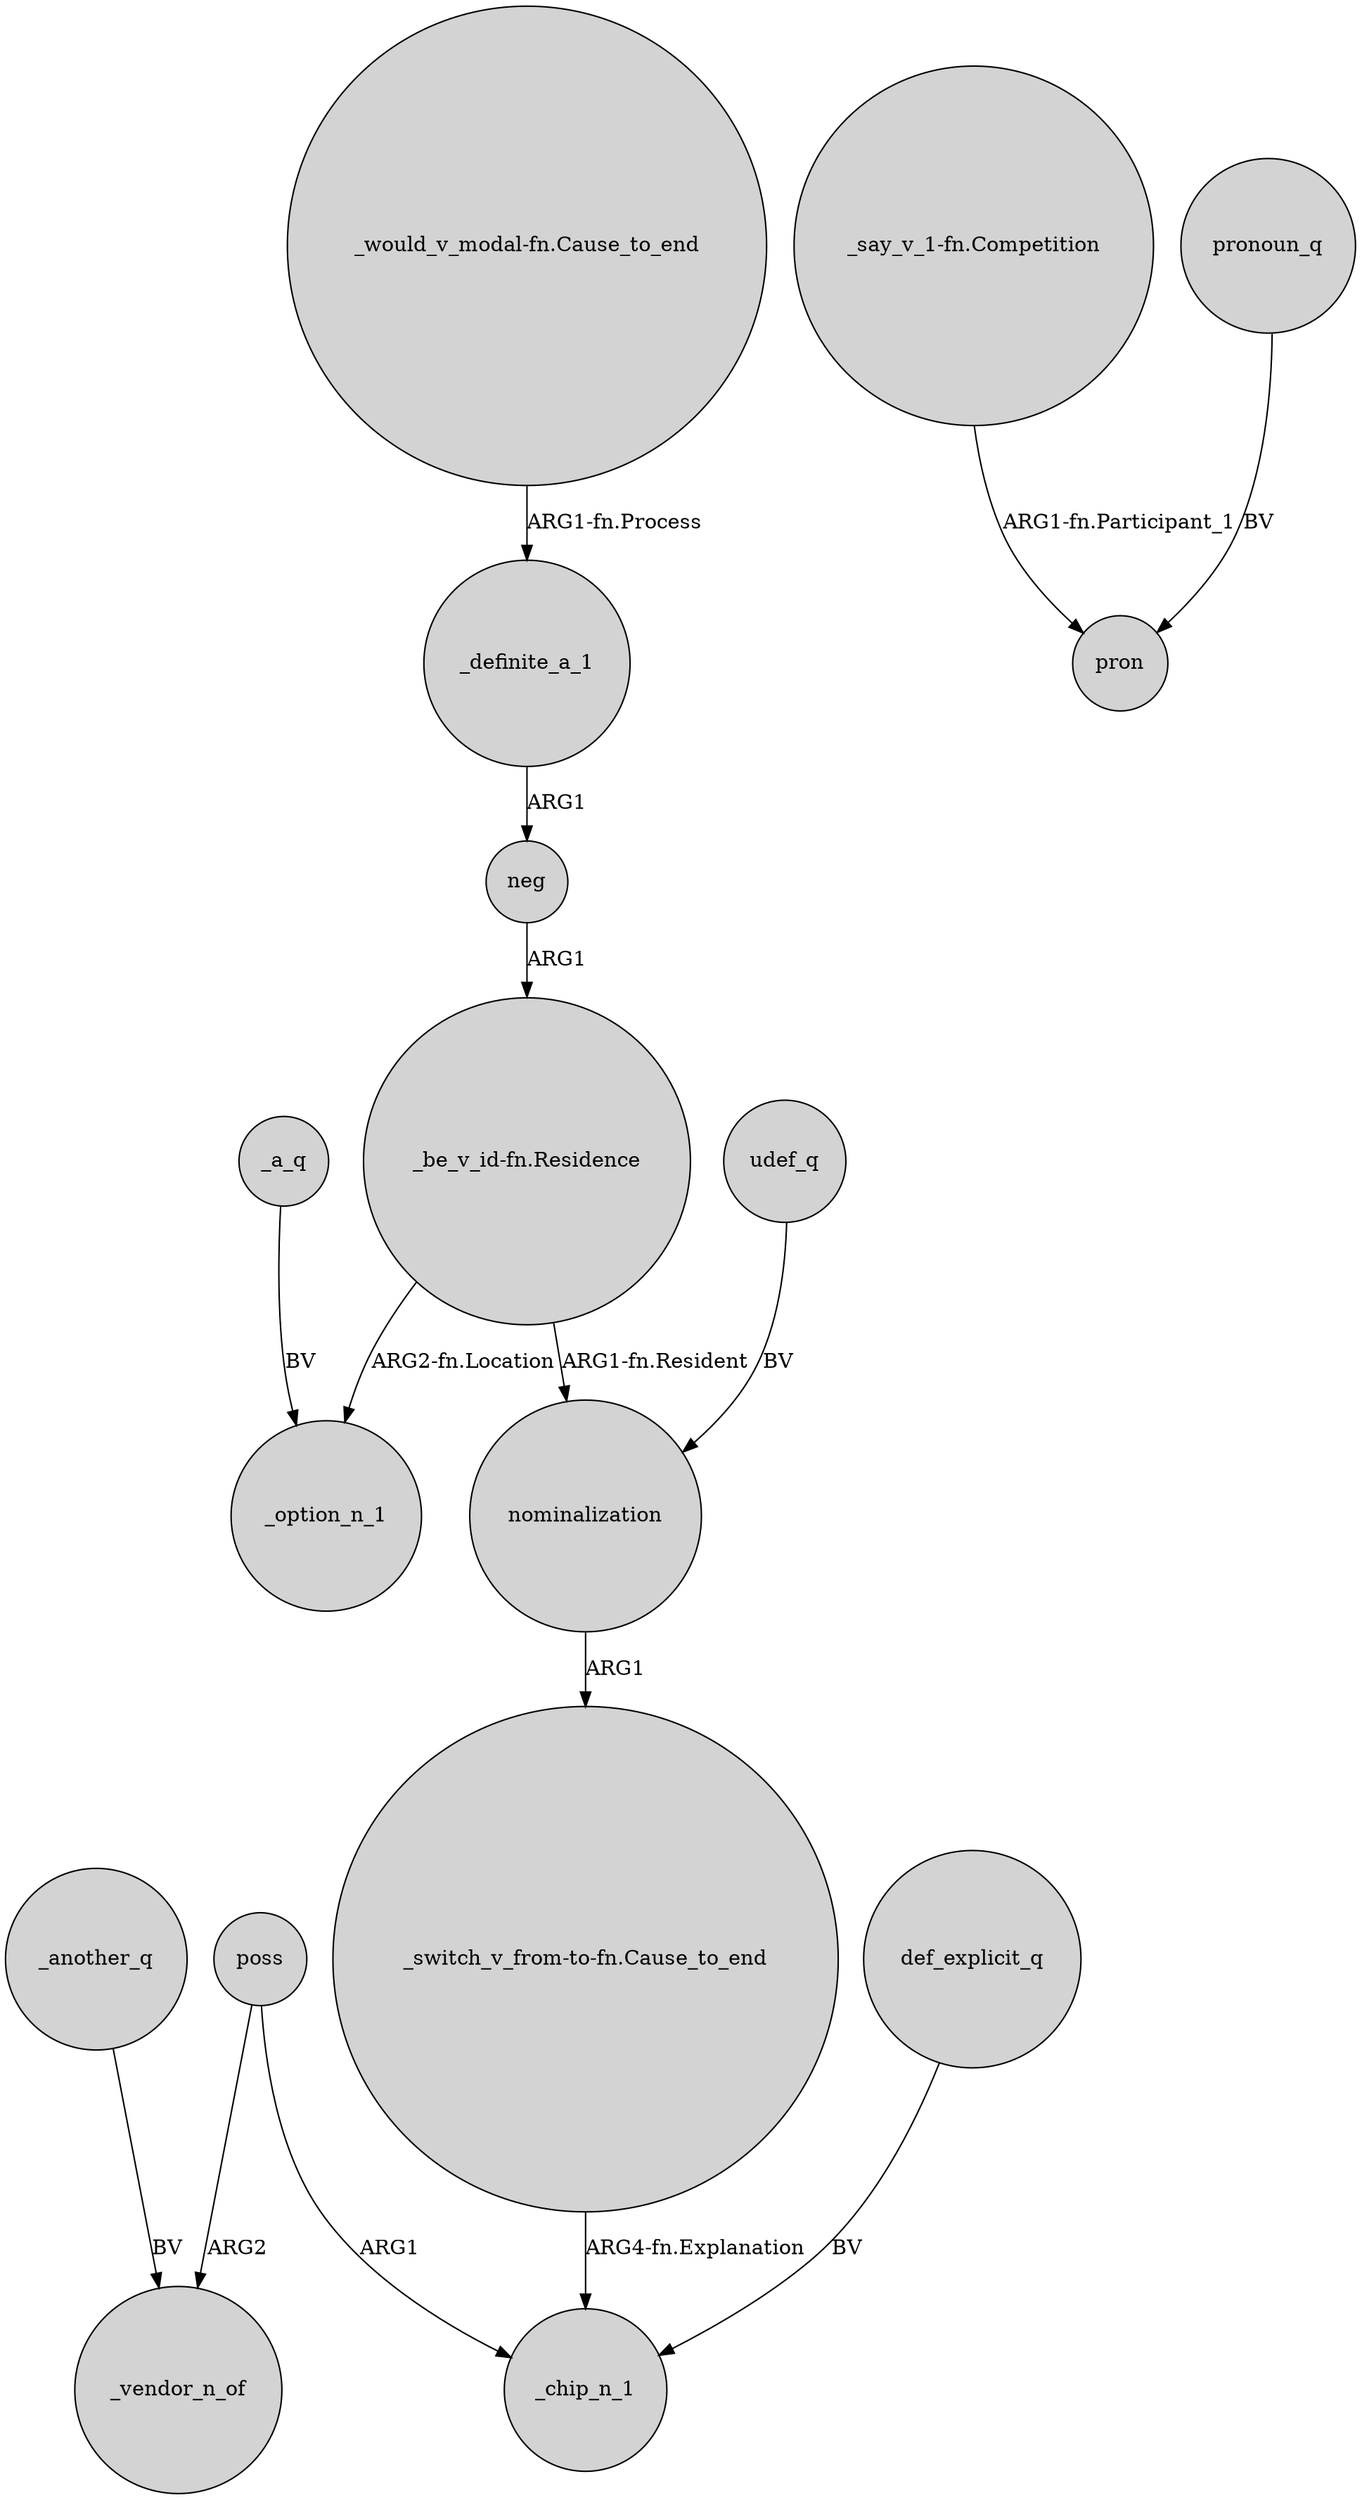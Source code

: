 digraph {
	node [shape=circle style=filled]
	nominalization -> "_switch_v_from-to-fn.Cause_to_end" [label=ARG1]
	_definite_a_1 -> neg [label=ARG1]
	"_switch_v_from-to-fn.Cause_to_end" -> _chip_n_1 [label="ARG4-fn.Explanation"]
	"_say_v_1-fn.Competition" -> pron [label="ARG1-fn.Participant_1"]
	"_be_v_id-fn.Residence" -> _option_n_1 [label="ARG2-fn.Location"]
	poss -> _vendor_n_of [label=ARG2]
	_another_q -> _vendor_n_of [label=BV]
	neg -> "_be_v_id-fn.Residence" [label=ARG1]
	"_would_v_modal-fn.Cause_to_end" -> _definite_a_1 [label="ARG1-fn.Process"]
	"_be_v_id-fn.Residence" -> nominalization [label="ARG1-fn.Resident"]
	def_explicit_q -> _chip_n_1 [label=BV]
	poss -> _chip_n_1 [label=ARG1]
	pronoun_q -> pron [label=BV]
	udef_q -> nominalization [label=BV]
	_a_q -> _option_n_1 [label=BV]
}
